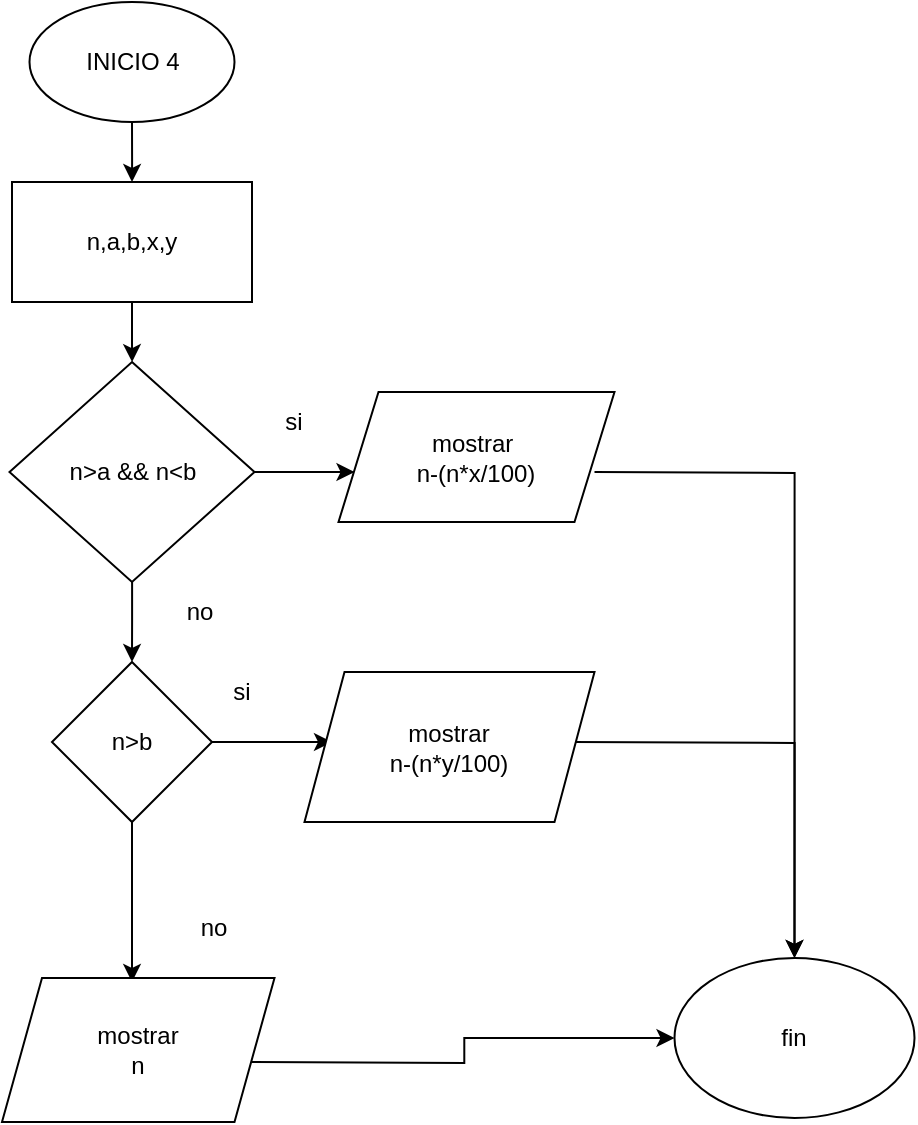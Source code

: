 <mxfile version="24.4.0" type="github">
  <diagram name="Página-1" id="KJYCPGOZGC9ZO5kiEurD">
    <mxGraphModel dx="949" dy="-62" grid="1" gridSize="10" guides="1" tooltips="1" connect="1" arrows="1" fold="1" page="1" pageScale="1" pageWidth="827" pageHeight="1169" math="0" shadow="0">
      <root>
        <mxCell id="0" />
        <mxCell id="1" parent="0" />
        <mxCell id="rhiHU5bIwHDqxUT2BhXn-1" value="" style="edgeStyle=orthogonalEdgeStyle;rounded=0;orthogonalLoop=1;jettySize=auto;html=1;" edge="1" parent="1" source="rhiHU5bIwHDqxUT2BhXn-2" target="rhiHU5bIwHDqxUT2BhXn-4">
          <mxGeometry relative="1" as="geometry" />
        </mxCell>
        <mxCell id="rhiHU5bIwHDqxUT2BhXn-2" value="INICIO 4" style="ellipse;whiteSpace=wrap;html=1;" vertex="1" parent="1">
          <mxGeometry x="113.75" y="1270" width="102.5" height="60" as="geometry" />
        </mxCell>
        <mxCell id="rhiHU5bIwHDqxUT2BhXn-3" value="" style="edgeStyle=orthogonalEdgeStyle;rounded=0;orthogonalLoop=1;jettySize=auto;html=1;" edge="1" parent="1" source="rhiHU5bIwHDqxUT2BhXn-4" target="rhiHU5bIwHDqxUT2BhXn-7">
          <mxGeometry relative="1" as="geometry" />
        </mxCell>
        <mxCell id="rhiHU5bIwHDqxUT2BhXn-4" value="n,a,b,x,y" style="whiteSpace=wrap;html=1;" vertex="1" parent="1">
          <mxGeometry x="105" y="1360" width="120" height="60" as="geometry" />
        </mxCell>
        <mxCell id="rhiHU5bIwHDqxUT2BhXn-5" value="" style="edgeStyle=orthogonalEdgeStyle;rounded=0;orthogonalLoop=1;jettySize=auto;html=1;" edge="1" parent="1" source="rhiHU5bIwHDqxUT2BhXn-7">
          <mxGeometry relative="1" as="geometry">
            <mxPoint x="276.25" y="1505" as="targetPoint" />
          </mxGeometry>
        </mxCell>
        <mxCell id="rhiHU5bIwHDqxUT2BhXn-6" value="" style="edgeStyle=orthogonalEdgeStyle;rounded=0;orthogonalLoop=1;jettySize=auto;html=1;" edge="1" parent="1" source="rhiHU5bIwHDqxUT2BhXn-7" target="rhiHU5bIwHDqxUT2BhXn-12">
          <mxGeometry relative="1" as="geometry" />
        </mxCell>
        <mxCell id="rhiHU5bIwHDqxUT2BhXn-7" value="n&amp;gt;a &amp;amp;&amp;amp; n&amp;lt;b" style="rhombus;whiteSpace=wrap;html=1;" vertex="1" parent="1">
          <mxGeometry x="103.75" y="1450" width="122.5" height="110" as="geometry" />
        </mxCell>
        <mxCell id="rhiHU5bIwHDqxUT2BhXn-8" style="edgeStyle=orthogonalEdgeStyle;rounded=0;orthogonalLoop=1;jettySize=auto;html=1;" edge="1" parent="1" target="rhiHU5bIwHDqxUT2BhXn-18">
          <mxGeometry relative="1" as="geometry">
            <mxPoint x="396.25" y="1505" as="sourcePoint" />
          </mxGeometry>
        </mxCell>
        <mxCell id="rhiHU5bIwHDqxUT2BhXn-9" value="si" style="text;html=1;align=center;verticalAlign=middle;whiteSpace=wrap;rounded=0;" vertex="1" parent="1">
          <mxGeometry x="216.25" y="1465" width="60" height="30" as="geometry" />
        </mxCell>
        <mxCell id="rhiHU5bIwHDqxUT2BhXn-10" value="" style="edgeStyle=orthogonalEdgeStyle;rounded=0;orthogonalLoop=1;jettySize=auto;html=1;" edge="1" parent="1" source="rhiHU5bIwHDqxUT2BhXn-12">
          <mxGeometry relative="1" as="geometry">
            <mxPoint x="265" y="1640" as="targetPoint" />
          </mxGeometry>
        </mxCell>
        <mxCell id="rhiHU5bIwHDqxUT2BhXn-11" value="" style="edgeStyle=orthogonalEdgeStyle;rounded=0;orthogonalLoop=1;jettySize=auto;html=1;" edge="1" parent="1" source="rhiHU5bIwHDqxUT2BhXn-12">
          <mxGeometry relative="1" as="geometry">
            <mxPoint x="165" y="1760" as="targetPoint" />
          </mxGeometry>
        </mxCell>
        <mxCell id="rhiHU5bIwHDqxUT2BhXn-12" value="n&amp;gt;b" style="rhombus;whiteSpace=wrap;html=1;" vertex="1" parent="1">
          <mxGeometry x="125" y="1600" width="80" height="80" as="geometry" />
        </mxCell>
        <mxCell id="rhiHU5bIwHDqxUT2BhXn-13" style="edgeStyle=orthogonalEdgeStyle;rounded=0;orthogonalLoop=1;jettySize=auto;html=1;" edge="1" parent="1" target="rhiHU5bIwHDqxUT2BhXn-18">
          <mxGeometry relative="1" as="geometry">
            <mxPoint x="385" y="1640" as="sourcePoint" />
          </mxGeometry>
        </mxCell>
        <mxCell id="rhiHU5bIwHDqxUT2BhXn-14" value="si" style="text;html=1;align=center;verticalAlign=middle;whiteSpace=wrap;rounded=0;" vertex="1" parent="1">
          <mxGeometry x="190.25" y="1600" width="60" height="30" as="geometry" />
        </mxCell>
        <mxCell id="rhiHU5bIwHDqxUT2BhXn-15" value="no" style="text;html=1;align=center;verticalAlign=middle;whiteSpace=wrap;rounded=0;" vertex="1" parent="1">
          <mxGeometry x="168.75" y="1560" width="60" height="30" as="geometry" />
        </mxCell>
        <mxCell id="rhiHU5bIwHDqxUT2BhXn-16" style="edgeStyle=orthogonalEdgeStyle;rounded=0;orthogonalLoop=1;jettySize=auto;html=1;entryX=0;entryY=0.5;entryDx=0;entryDy=0;" edge="1" parent="1" target="rhiHU5bIwHDqxUT2BhXn-18">
          <mxGeometry relative="1" as="geometry">
            <mxPoint x="225" y="1800" as="sourcePoint" />
          </mxGeometry>
        </mxCell>
        <mxCell id="rhiHU5bIwHDqxUT2BhXn-17" value="no" style="text;html=1;align=center;verticalAlign=middle;whiteSpace=wrap;rounded=0;" vertex="1" parent="1">
          <mxGeometry x="176.25" y="1718" width="60" height="30" as="geometry" />
        </mxCell>
        <mxCell id="rhiHU5bIwHDqxUT2BhXn-18" value="fin" style="ellipse;whiteSpace=wrap;html=1;" vertex="1" parent="1">
          <mxGeometry x="436.25" y="1748" width="120" height="80" as="geometry" />
        </mxCell>
        <mxCell id="rhiHU5bIwHDqxUT2BhXn-19" value="mostrar&amp;nbsp;&lt;div&gt;n-(n*x/100)&lt;br&gt;&lt;/div&gt;" style="shape=parallelogram;perimeter=parallelogramPerimeter;whiteSpace=wrap;html=1;fixedSize=1;" vertex="1" parent="1">
          <mxGeometry x="268.25" y="1465" width="138" height="65" as="geometry" />
        </mxCell>
        <mxCell id="rhiHU5bIwHDqxUT2BhXn-20" value="mostrar&lt;div&gt;n-(n*y/100)&lt;br&gt;&lt;/div&gt;" style="shape=parallelogram;perimeter=parallelogramPerimeter;whiteSpace=wrap;html=1;fixedSize=1;" vertex="1" parent="1">
          <mxGeometry x="251.25" y="1605" width="145" height="75" as="geometry" />
        </mxCell>
        <mxCell id="rhiHU5bIwHDqxUT2BhXn-21" value="mostrar&lt;div&gt;n&lt;/div&gt;" style="shape=parallelogram;perimeter=parallelogramPerimeter;whiteSpace=wrap;html=1;fixedSize=1;" vertex="1" parent="1">
          <mxGeometry x="100" y="1758" width="136.25" height="72" as="geometry" />
        </mxCell>
      </root>
    </mxGraphModel>
  </diagram>
</mxfile>
